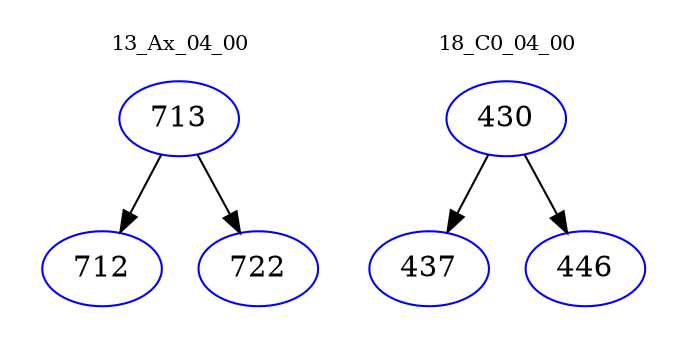 digraph{
subgraph cluster_0 {
color = white
label = "13_Ax_04_00";
fontsize=10;
T0_713 [label="713", color="blue"]
T0_713 -> T0_712 [color="black"]
T0_712 [label="712", color="blue"]
T0_713 -> T0_722 [color="black"]
T0_722 [label="722", color="blue"]
}
subgraph cluster_1 {
color = white
label = "18_C0_04_00";
fontsize=10;
T1_430 [label="430", color="blue"]
T1_430 -> T1_437 [color="black"]
T1_437 [label="437", color="blue"]
T1_430 -> T1_446 [color="black"]
T1_446 [label="446", color="blue"]
}
}
